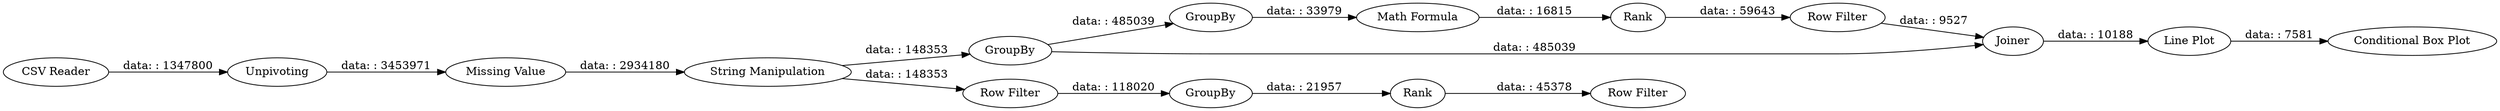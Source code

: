 digraph {
	"-6250464280964871878_13" [label=GroupBy]
	"-6250464280964871878_4" [label=GroupBy]
	"-6250464280964871878_6" [label=GroupBy]
	"-6250464280964871878_7" [label="Math Formula"]
	"-6250464280964871878_9" [label="Row Filter"]
	"-6250464280964871878_2" [label=Unpivoting]
	"-6250464280964871878_14" [label=Rank]
	"-6250464280964871878_8" [label=Rank]
	"-6250464280964871878_1" [label="CSV Reader"]
	"-6250464280964871878_10" [label=Joiner]
	"-6250464280964871878_5" [label="String Manipulation"]
	"-6250464280964871878_15" [label="Row Filter"]
	"-6250464280964871878_16" [label="Conditional Box Plot"]
	"-6250464280964871878_3" [label="Missing Value"]
	"-6250464280964871878_12" [label="Row Filter"]
	"-6250464280964871878_11" [label="Line Plot"]
	"-6250464280964871878_5" -> "-6250464280964871878_4" [label="data: : 148353"]
	"-6250464280964871878_8" -> "-6250464280964871878_9" [label="data: : 59643"]
	"-6250464280964871878_1" -> "-6250464280964871878_2" [label="data: : 1347800"]
	"-6250464280964871878_9" -> "-6250464280964871878_10" [label="data: : 9527"]
	"-6250464280964871878_11" -> "-6250464280964871878_16" [label="data: : 7581"]
	"-6250464280964871878_13" -> "-6250464280964871878_14" [label="data: : 21957"]
	"-6250464280964871878_7" -> "-6250464280964871878_8" [label="data: : 16815"]
	"-6250464280964871878_10" -> "-6250464280964871878_11" [label="data: : 10188"]
	"-6250464280964871878_14" -> "-6250464280964871878_15" [label="data: : 45378"]
	"-6250464280964871878_5" -> "-6250464280964871878_12" [label="data: : 148353"]
	"-6250464280964871878_3" -> "-6250464280964871878_5" [label="data: : 2934180"]
	"-6250464280964871878_4" -> "-6250464280964871878_6" [label="data: : 485039"]
	"-6250464280964871878_4" -> "-6250464280964871878_10" [label="data: : 485039"]
	"-6250464280964871878_2" -> "-6250464280964871878_3" [label="data: : 3453971"]
	"-6250464280964871878_6" -> "-6250464280964871878_7" [label="data: : 33979"]
	"-6250464280964871878_12" -> "-6250464280964871878_13" [label="data: : 118020"]
	rankdir=LR
}

